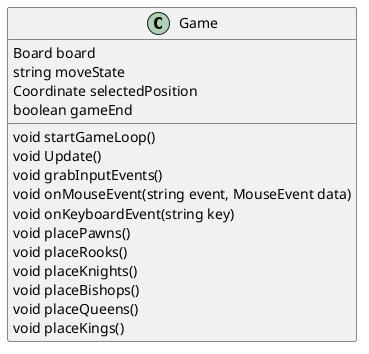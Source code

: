 @startuml
class Game {
Board board
string moveState
Coordinate selectedPosition
boolean gameEnd
void startGameLoop()
void Update()
void grabInputEvents()
void onMouseEvent(string event, MouseEvent data)
void onKeyboardEvent(string key)
void placePawns()
void placeRooks()
void placeKnights()
void placeBishops()
void placeQueens()
void placeKings()
}
@enduml